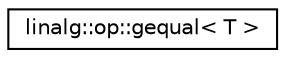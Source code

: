 digraph "Graphical Class Hierarchy"
{
  edge [fontname="Helvetica",fontsize="10",labelfontname="Helvetica",labelfontsize="10"];
  node [fontname="Helvetica",fontsize="10",shape=record];
  rankdir="LR";
  Node1 [label="linalg::op::gequal\< T \>",height=0.2,width=0.4,color="black", fillcolor="white", style="filled",URL="$structlinalg_1_1op_1_1gequal.html"];
}
